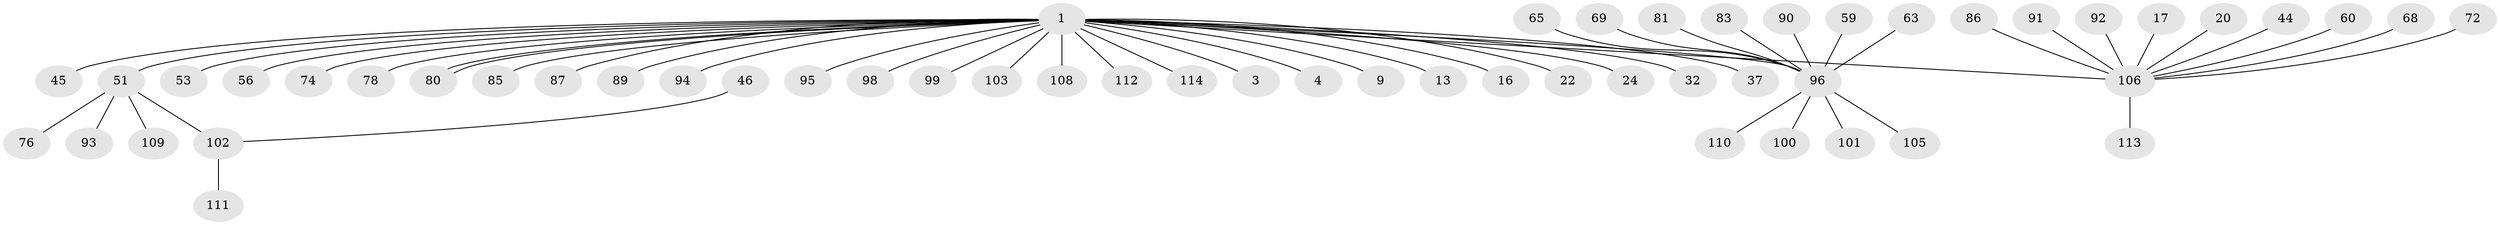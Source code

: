 // original degree distribution, {33: 0.008771929824561403, 7: 0.008771929824561403, 1: 0.6140350877192983, 12: 0.008771929824561403, 3: 0.06140350877192982, 6: 0.008771929824561403, 10: 0.008771929824561403, 2: 0.23684210526315788, 5: 0.02631578947368421, 4: 0.017543859649122806}
// Generated by graph-tools (version 1.1) at 2025/51/03/04/25 21:51:06]
// undirected, 57 vertices, 57 edges
graph export_dot {
graph [start="1"]
  node [color=gray90,style=filled];
  1;
  3;
  4;
  9;
  13;
  16;
  17;
  20;
  22;
  24;
  32;
  37;
  44;
  45;
  46 [super="+42"];
  51 [super="+2+25+18"];
  53;
  56;
  59;
  60 [super="+10"];
  63;
  65;
  68;
  69;
  72 [super="+55+64"];
  74;
  76;
  78 [super="+35"];
  80;
  81;
  83;
  85 [super="+14"];
  86;
  87;
  89 [super="+82"];
  90;
  91;
  92;
  93;
  94 [super="+43"];
  95 [super="+75"];
  96 [super="+34+77+49"];
  98 [super="+61+67+70+88"];
  99;
  100;
  101;
  102 [super="+15+23"];
  103;
  105;
  106 [super="+40+19+97"];
  108 [super="+21"];
  109 [super="+73"];
  110 [super="+104"];
  111 [super="+107"];
  112 [super="+27+66+84"];
  113 [super="+50"];
  114;
  1 -- 3;
  1 -- 4;
  1 -- 9;
  1 -- 13;
  1 -- 16;
  1 -- 22;
  1 -- 24;
  1 -- 32;
  1 -- 37;
  1 -- 45;
  1 -- 53;
  1 -- 56;
  1 -- 74;
  1 -- 80;
  1 -- 80;
  1 -- 87;
  1 -- 99;
  1 -- 103;
  1 -- 114;
  1 -- 51;
  1 -- 106 [weight=3];
  1 -- 85;
  1 -- 108;
  1 -- 112;
  1 -- 78;
  1 -- 98;
  1 -- 94;
  1 -- 96 [weight=2];
  1 -- 95;
  1 -- 89;
  17 -- 106;
  20 -- 106;
  44 -- 106;
  46 -- 102;
  51 -- 93;
  51 -- 76;
  51 -- 102 [weight=2];
  51 -- 109;
  59 -- 96;
  60 -- 106;
  63 -- 96;
  65 -- 96;
  68 -- 106;
  69 -- 96;
  72 -- 106;
  81 -- 96;
  83 -- 96;
  86 -- 106;
  90 -- 96;
  91 -- 106;
  92 -- 106;
  96 -- 100;
  96 -- 101;
  96 -- 105;
  96 -- 110;
  102 -- 111;
  106 -- 113;
}
